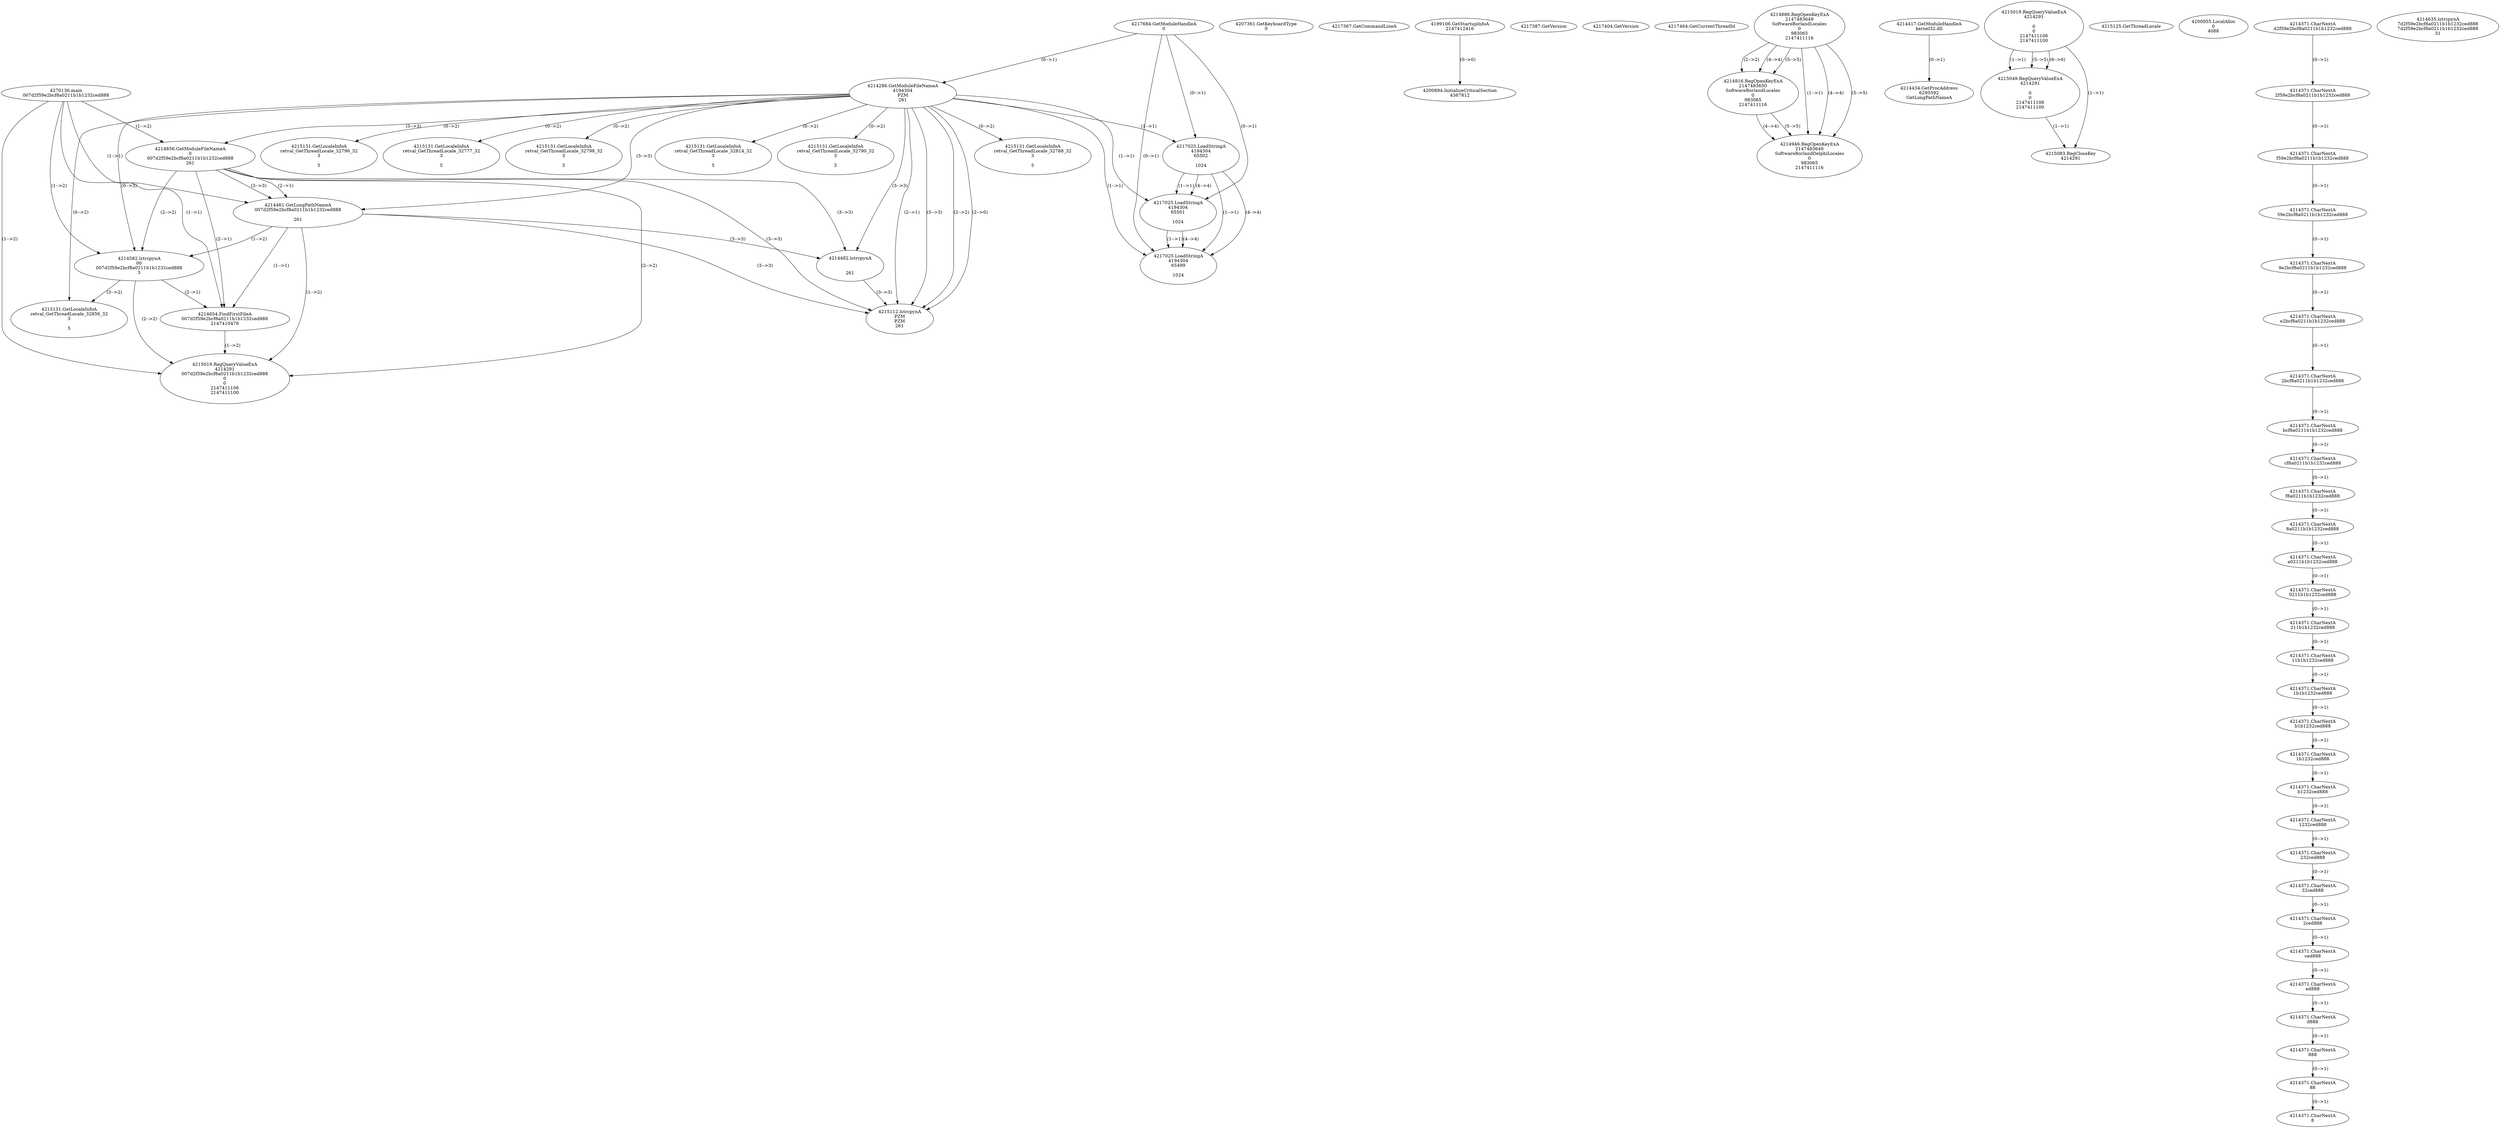 // Global SCDG with merge call
digraph {
	0 [label="4270136.main
007d2f59e2bcf8a0211b1b1232ced888"]
	1 [label="4217684.GetModuleHandleA
0"]
	2 [label="4207361.GetKeyboardType
0"]
	3 [label="4217367.GetCommandLineA
"]
	4 [label="4199106.GetStartupInfoA
2147412416"]
	5 [label="4217387.GetVersion
"]
	6 [label="4217404.GetVersion
"]
	7 [label="4217464.GetCurrentThreadId
"]
	8 [label="4214286.GetModuleFileNameA
4194304
PZM
261"]
	1 -> 8 [label="(0-->1)"]
	9 [label="4214856.GetModuleFileNameA
0
007d2f59e2bcf8a0211b1b1232ced888
261"]
	0 -> 9 [label="(1-->2)"]
	8 -> 9 [label="(3-->3)"]
	10 [label="4214886.RegOpenKeyExA
2147483649
Software\Borland\Locales
0
983065
2147411116"]
	11 [label="4214916.RegOpenKeyExA
2147483650
Software\Borland\Locales
0
983065
2147411116"]
	10 -> 11 [label="(2-->2)"]
	10 -> 11 [label="(4-->4)"]
	10 -> 11 [label="(5-->5)"]
	12 [label="4214946.RegOpenKeyExA
2147483649
Software\Borland\Delphi\Locales
0
983065
2147411116"]
	10 -> 12 [label="(1-->1)"]
	10 -> 12 [label="(4-->4)"]
	11 -> 12 [label="(4-->4)"]
	10 -> 12 [label="(5-->5)"]
	11 -> 12 [label="(5-->5)"]
	13 [label="4214417.GetModuleHandleA
kernel32.dll"]
	14 [label="4214434.GetProcAddress
6295592
GetLongPathNameA"]
	13 -> 14 [label="(0-->1)"]
	15 [label="4214461.GetLongPathNameA
007d2f59e2bcf8a0211b1b1232ced888

261"]
	0 -> 15 [label="(1-->1)"]
	9 -> 15 [label="(2-->1)"]
	8 -> 15 [label="(3-->3)"]
	9 -> 15 [label="(3-->3)"]
	16 [label="4214482.lstrcpynA


261"]
	8 -> 16 [label="(3-->3)"]
	9 -> 16 [label="(3-->3)"]
	15 -> 16 [label="(3-->3)"]
	17 [label="4215019.RegQueryValueExA
4214291

0
0
2147411106
2147411100"]
	18 [label="4215049.RegQueryValueExA
4214291

0
0
2147411106
2147411100"]
	17 -> 18 [label="(1-->1)"]
	17 -> 18 [label="(5-->5)"]
	17 -> 18 [label="(6-->6)"]
	19 [label="4215083.RegCloseKey
4214291"]
	17 -> 19 [label="(1-->1)"]
	18 -> 19 [label="(1-->1)"]
	20 [label="4215112.lstrcpynA
PZM
PZM
261"]
	8 -> 20 [label="(2-->1)"]
	8 -> 20 [label="(2-->2)"]
	8 -> 20 [label="(3-->3)"]
	9 -> 20 [label="(3-->3)"]
	15 -> 20 [label="(3-->3)"]
	16 -> 20 [label="(3-->3)"]
	8 -> 20 [label="(2-->0)"]
	21 [label="4215125.GetThreadLocale
"]
	22 [label="4215131.GetLocaleInfoA
retval_GetThreadLocale_32814_32
3

5"]
	8 -> 22 [label="(0-->2)"]
	23 [label="4217025.LoadStringA
4194304
65502

1024"]
	1 -> 23 [label="(0-->1)"]
	8 -> 23 [label="(1-->1)"]
	24 [label="4215131.GetLocaleInfoA
retval_GetThreadLocale_32790_32
3

5"]
	8 -> 24 [label="(0-->2)"]
	25 [label="4217025.LoadStringA
4194304
65501

1024"]
	1 -> 25 [label="(0-->1)"]
	8 -> 25 [label="(1-->1)"]
	23 -> 25 [label="(1-->1)"]
	23 -> 25 [label="(4-->4)"]
	26 [label="4217025.LoadStringA
4194304
65499

1024"]
	1 -> 26 [label="(0-->1)"]
	8 -> 26 [label="(1-->1)"]
	23 -> 26 [label="(1-->1)"]
	25 -> 26 [label="(1-->1)"]
	23 -> 26 [label="(4-->4)"]
	25 -> 26 [label="(4-->4)"]
	27 [label="4200894.InitializeCriticalSection
4367812"]
	4 -> 27 [label="(0-->0)"]
	28 [label="4200955.LocalAlloc
0
4088"]
	29 [label="4214582.lstrcpynA
00
007d2f59e2bcf8a0211b1b1232ced888
3"]
	0 -> 29 [label="(1-->2)"]
	9 -> 29 [label="(2-->2)"]
	15 -> 29 [label="(1-->2)"]
	8 -> 29 [label="(0-->3)"]
	30 [label="4214371.CharNextA
d2f59e2bcf8a0211b1b1232ced888"]
	31 [label="4214371.CharNextA
2f59e2bcf8a0211b1b1232ced888"]
	30 -> 31 [label="(0-->1)"]
	32 [label="4214371.CharNextA
f59e2bcf8a0211b1b1232ced888"]
	31 -> 32 [label="(0-->1)"]
	33 [label="4214371.CharNextA
59e2bcf8a0211b1b1232ced888"]
	32 -> 33 [label="(0-->1)"]
	34 [label="4214371.CharNextA
9e2bcf8a0211b1b1232ced888"]
	33 -> 34 [label="(0-->1)"]
	35 [label="4214371.CharNextA
e2bcf8a0211b1b1232ced888"]
	34 -> 35 [label="(0-->1)"]
	36 [label="4214371.CharNextA
2bcf8a0211b1b1232ced888"]
	35 -> 36 [label="(0-->1)"]
	37 [label="4214371.CharNextA
bcf8a0211b1b1232ced888"]
	36 -> 37 [label="(0-->1)"]
	38 [label="4214371.CharNextA
cf8a0211b1b1232ced888"]
	37 -> 38 [label="(0-->1)"]
	39 [label="4214371.CharNextA
f8a0211b1b1232ced888"]
	38 -> 39 [label="(0-->1)"]
	40 [label="4214371.CharNextA
8a0211b1b1232ced888"]
	39 -> 40 [label="(0-->1)"]
	41 [label="4214371.CharNextA
a0211b1b1232ced888"]
	40 -> 41 [label="(0-->1)"]
	42 [label="4214371.CharNextA
0211b1b1232ced888"]
	41 -> 42 [label="(0-->1)"]
	43 [label="4214371.CharNextA
211b1b1232ced888"]
	42 -> 43 [label="(0-->1)"]
	44 [label="4214371.CharNextA
11b1b1232ced888"]
	43 -> 44 [label="(0-->1)"]
	45 [label="4214371.CharNextA
1b1b1232ced888"]
	44 -> 45 [label="(0-->1)"]
	46 [label="4214371.CharNextA
b1b1232ced888"]
	45 -> 46 [label="(0-->1)"]
	47 [label="4214371.CharNextA
1b1232ced888"]
	46 -> 47 [label="(0-->1)"]
	48 [label="4214371.CharNextA
b1232ced888"]
	47 -> 48 [label="(0-->1)"]
	49 [label="4214371.CharNextA
1232ced888"]
	48 -> 49 [label="(0-->1)"]
	50 [label="4214371.CharNextA
232ced888"]
	49 -> 50 [label="(0-->1)"]
	51 [label="4214371.CharNextA
32ced888"]
	50 -> 51 [label="(0-->1)"]
	52 [label="4214371.CharNextA
2ced888"]
	51 -> 52 [label="(0-->1)"]
	53 [label="4214371.CharNextA
ced888"]
	52 -> 53 [label="(0-->1)"]
	54 [label="4214371.CharNextA
ed888"]
	53 -> 54 [label="(0-->1)"]
	55 [label="4214371.CharNextA
d888"]
	54 -> 55 [label="(0-->1)"]
	56 [label="4214371.CharNextA
888"]
	55 -> 56 [label="(0-->1)"]
	57 [label="4214371.CharNextA
88"]
	56 -> 57 [label="(0-->1)"]
	58 [label="4214371.CharNextA
8"]
	57 -> 58 [label="(0-->1)"]
	59 [label="4214635.lstrcpynA
7d2f59e2bcf8a0211b1b1232ced888
7d2f59e2bcf8a0211b1b1232ced888
31"]
	60 [label="4214654.FindFirstFileA
007d2f59e2bcf8a0211b1b1232ced888
2147410478"]
	0 -> 60 [label="(1-->1)"]
	9 -> 60 [label="(2-->1)"]
	15 -> 60 [label="(1-->1)"]
	29 -> 60 [label="(2-->1)"]
	61 [label="4215019.RegQueryValueExA
4214291
007d2f59e2bcf8a0211b1b1232ced888
0
0
2147411106
2147411100"]
	0 -> 61 [label="(1-->2)"]
	9 -> 61 [label="(2-->2)"]
	15 -> 61 [label="(1-->2)"]
	29 -> 61 [label="(2-->2)"]
	60 -> 61 [label="(1-->2)"]
	62 [label="4215131.GetLocaleInfoA
retval_GetThreadLocale_32856_32
3

5"]
	8 -> 62 [label="(0-->2)"]
	29 -> 62 [label="(3-->2)"]
	63 [label="4215131.GetLocaleInfoA
retval_GetThreadLocale_32788_32
3

5"]
	8 -> 63 [label="(0-->2)"]
	64 [label="4215131.GetLocaleInfoA
retval_GetThreadLocale_32796_32
3

5"]
	8 -> 64 [label="(0-->2)"]
	65 [label="4215131.GetLocaleInfoA
retval_GetThreadLocale_32777_32
3

5"]
	8 -> 65 [label="(0-->2)"]
	66 [label="4215131.GetLocaleInfoA
retval_GetThreadLocale_32798_32
3

5"]
	8 -> 66 [label="(0-->2)"]
}
